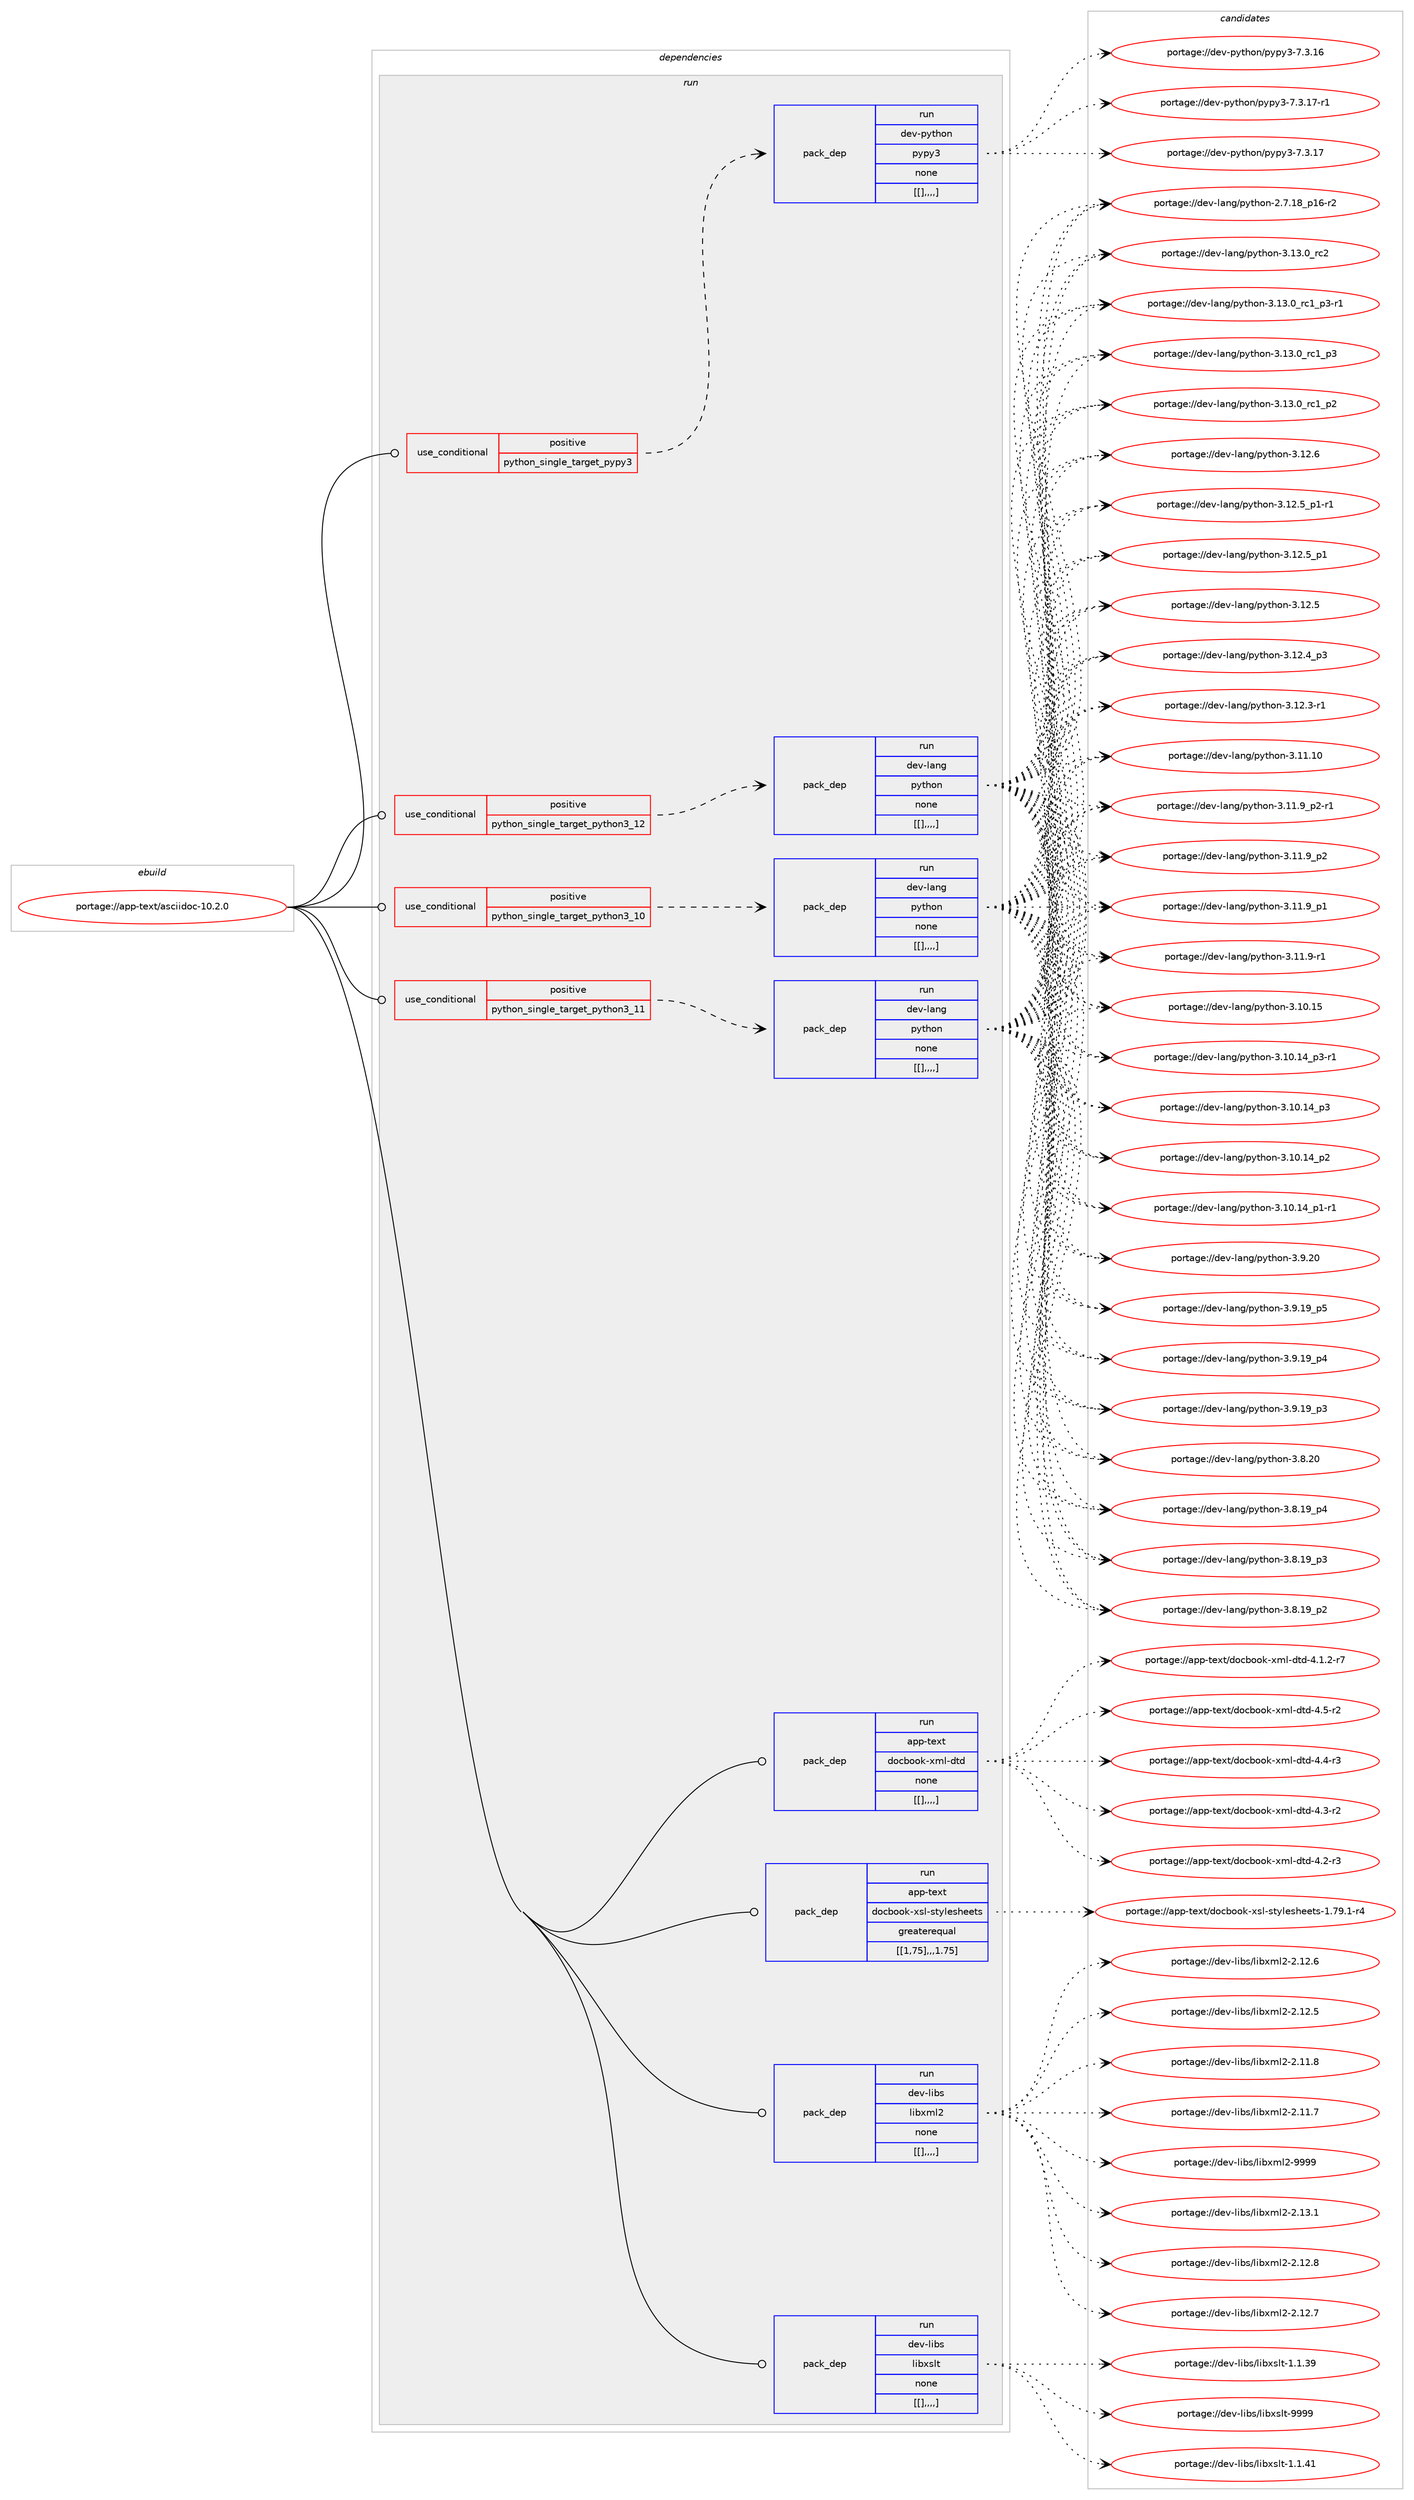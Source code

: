 digraph prolog {

# *************
# Graph options
# *************

newrank=true;
concentrate=true;
compound=true;
graph [rankdir=LR,fontname=Helvetica,fontsize=10,ranksep=1.5];#, ranksep=2.5, nodesep=0.2];
edge  [arrowhead=vee];
node  [fontname=Helvetica,fontsize=10];

# **********
# The ebuild
# **********

subgraph cluster_leftcol {
color=gray;
label=<<i>ebuild</i>>;
id [label="portage://app-text/asciidoc-10.2.0", color=red, width=4, href="../app-text/asciidoc-10.2.0.svg"];
}

# ****************
# The dependencies
# ****************

subgraph cluster_midcol {
color=gray;
label=<<i>dependencies</i>>;
subgraph cluster_compile {
fillcolor="#eeeeee";
style=filled;
label=<<i>compile</i>>;
}
subgraph cluster_compileandrun {
fillcolor="#eeeeee";
style=filled;
label=<<i>compile and run</i>>;
}
subgraph cluster_run {
fillcolor="#eeeeee";
style=filled;
label=<<i>run</i>>;
subgraph cond14733 {
dependency53021 [label=<<TABLE BORDER="0" CELLBORDER="1" CELLSPACING="0" CELLPADDING="4"><TR><TD ROWSPAN="3" CELLPADDING="10">use_conditional</TD></TR><TR><TD>positive</TD></TR><TR><TD>python_single_target_pypy3</TD></TR></TABLE>>, shape=none, color=red];
subgraph pack37805 {
dependency53022 [label=<<TABLE BORDER="0" CELLBORDER="1" CELLSPACING="0" CELLPADDING="4" WIDTH="220"><TR><TD ROWSPAN="6" CELLPADDING="30">pack_dep</TD></TR><TR><TD WIDTH="110">run</TD></TR><TR><TD>dev-python</TD></TR><TR><TD>pypy3</TD></TR><TR><TD>none</TD></TR><TR><TD>[[],,,,]</TD></TR></TABLE>>, shape=none, color=blue];
}
dependency53021:e -> dependency53022:w [weight=20,style="dashed",arrowhead="vee"];
}
id:e -> dependency53021:w [weight=20,style="solid",arrowhead="odot"];
subgraph cond14734 {
dependency53023 [label=<<TABLE BORDER="0" CELLBORDER="1" CELLSPACING="0" CELLPADDING="4"><TR><TD ROWSPAN="3" CELLPADDING="10">use_conditional</TD></TR><TR><TD>positive</TD></TR><TR><TD>python_single_target_python3_10</TD></TR></TABLE>>, shape=none, color=red];
subgraph pack37806 {
dependency53024 [label=<<TABLE BORDER="0" CELLBORDER="1" CELLSPACING="0" CELLPADDING="4" WIDTH="220"><TR><TD ROWSPAN="6" CELLPADDING="30">pack_dep</TD></TR><TR><TD WIDTH="110">run</TD></TR><TR><TD>dev-lang</TD></TR><TR><TD>python</TD></TR><TR><TD>none</TD></TR><TR><TD>[[],,,,]</TD></TR></TABLE>>, shape=none, color=blue];
}
dependency53023:e -> dependency53024:w [weight=20,style="dashed",arrowhead="vee"];
}
id:e -> dependency53023:w [weight=20,style="solid",arrowhead="odot"];
subgraph cond14735 {
dependency53025 [label=<<TABLE BORDER="0" CELLBORDER="1" CELLSPACING="0" CELLPADDING="4"><TR><TD ROWSPAN="3" CELLPADDING="10">use_conditional</TD></TR><TR><TD>positive</TD></TR><TR><TD>python_single_target_python3_11</TD></TR></TABLE>>, shape=none, color=red];
subgraph pack37807 {
dependency53026 [label=<<TABLE BORDER="0" CELLBORDER="1" CELLSPACING="0" CELLPADDING="4" WIDTH="220"><TR><TD ROWSPAN="6" CELLPADDING="30">pack_dep</TD></TR><TR><TD WIDTH="110">run</TD></TR><TR><TD>dev-lang</TD></TR><TR><TD>python</TD></TR><TR><TD>none</TD></TR><TR><TD>[[],,,,]</TD></TR></TABLE>>, shape=none, color=blue];
}
dependency53025:e -> dependency53026:w [weight=20,style="dashed",arrowhead="vee"];
}
id:e -> dependency53025:w [weight=20,style="solid",arrowhead="odot"];
subgraph cond14736 {
dependency53027 [label=<<TABLE BORDER="0" CELLBORDER="1" CELLSPACING="0" CELLPADDING="4"><TR><TD ROWSPAN="3" CELLPADDING="10">use_conditional</TD></TR><TR><TD>positive</TD></TR><TR><TD>python_single_target_python3_12</TD></TR></TABLE>>, shape=none, color=red];
subgraph pack37808 {
dependency53028 [label=<<TABLE BORDER="0" CELLBORDER="1" CELLSPACING="0" CELLPADDING="4" WIDTH="220"><TR><TD ROWSPAN="6" CELLPADDING="30">pack_dep</TD></TR><TR><TD WIDTH="110">run</TD></TR><TR><TD>dev-lang</TD></TR><TR><TD>python</TD></TR><TR><TD>none</TD></TR><TR><TD>[[],,,,]</TD></TR></TABLE>>, shape=none, color=blue];
}
dependency53027:e -> dependency53028:w [weight=20,style="dashed",arrowhead="vee"];
}
id:e -> dependency53027:w [weight=20,style="solid",arrowhead="odot"];
subgraph pack37809 {
dependency53029 [label=<<TABLE BORDER="0" CELLBORDER="1" CELLSPACING="0" CELLPADDING="4" WIDTH="220"><TR><TD ROWSPAN="6" CELLPADDING="30">pack_dep</TD></TR><TR><TD WIDTH="110">run</TD></TR><TR><TD>app-text</TD></TR><TR><TD>docbook-xml-dtd</TD></TR><TR><TD>none</TD></TR><TR><TD>[[],,,,]</TD></TR></TABLE>>, shape=none, color=blue];
}
id:e -> dependency53029:w [weight=20,style="solid",arrowhead="odot"];
subgraph pack37810 {
dependency53030 [label=<<TABLE BORDER="0" CELLBORDER="1" CELLSPACING="0" CELLPADDING="4" WIDTH="220"><TR><TD ROWSPAN="6" CELLPADDING="30">pack_dep</TD></TR><TR><TD WIDTH="110">run</TD></TR><TR><TD>app-text</TD></TR><TR><TD>docbook-xsl-stylesheets</TD></TR><TR><TD>greaterequal</TD></TR><TR><TD>[[1,75],,,1.75]</TD></TR></TABLE>>, shape=none, color=blue];
}
id:e -> dependency53030:w [weight=20,style="solid",arrowhead="odot"];
subgraph pack37811 {
dependency53031 [label=<<TABLE BORDER="0" CELLBORDER="1" CELLSPACING="0" CELLPADDING="4" WIDTH="220"><TR><TD ROWSPAN="6" CELLPADDING="30">pack_dep</TD></TR><TR><TD WIDTH="110">run</TD></TR><TR><TD>dev-libs</TD></TR><TR><TD>libxml2</TD></TR><TR><TD>none</TD></TR><TR><TD>[[],,,,]</TD></TR></TABLE>>, shape=none, color=blue];
}
id:e -> dependency53031:w [weight=20,style="solid",arrowhead="odot"];
subgraph pack37812 {
dependency53032 [label=<<TABLE BORDER="0" CELLBORDER="1" CELLSPACING="0" CELLPADDING="4" WIDTH="220"><TR><TD ROWSPAN="6" CELLPADDING="30">pack_dep</TD></TR><TR><TD WIDTH="110">run</TD></TR><TR><TD>dev-libs</TD></TR><TR><TD>libxslt</TD></TR><TR><TD>none</TD></TR><TR><TD>[[],,,,]</TD></TR></TABLE>>, shape=none, color=blue];
}
id:e -> dependency53032:w [weight=20,style="solid",arrowhead="odot"];
}
}

# **************
# The candidates
# **************

subgraph cluster_choices {
rank=same;
color=gray;
label=<<i>candidates</i>>;

subgraph choice37805 {
color=black;
nodesep=1;
choice100101118451121211161041111104711212111212151455546514649554511449 [label="portage://dev-python/pypy3-7.3.17-r1", color=red, width=4,href="../dev-python/pypy3-7.3.17-r1.svg"];
choice10010111845112121116104111110471121211121215145554651464955 [label="portage://dev-python/pypy3-7.3.17", color=red, width=4,href="../dev-python/pypy3-7.3.17.svg"];
choice10010111845112121116104111110471121211121215145554651464954 [label="portage://dev-python/pypy3-7.3.16", color=red, width=4,href="../dev-python/pypy3-7.3.16.svg"];
dependency53022:e -> choice100101118451121211161041111104711212111212151455546514649554511449:w [style=dotted,weight="100"];
dependency53022:e -> choice10010111845112121116104111110471121211121215145554651464955:w [style=dotted,weight="100"];
dependency53022:e -> choice10010111845112121116104111110471121211121215145554651464954:w [style=dotted,weight="100"];
}
subgraph choice37806 {
color=black;
nodesep=1;
choice10010111845108971101034711212111610411111045514649514648951149950 [label="portage://dev-lang/python-3.13.0_rc2", color=red, width=4,href="../dev-lang/python-3.13.0_rc2.svg"];
choice1001011184510897110103471121211161041111104551464951464895114994995112514511449 [label="portage://dev-lang/python-3.13.0_rc1_p3-r1", color=red, width=4,href="../dev-lang/python-3.13.0_rc1_p3-r1.svg"];
choice100101118451089711010347112121116104111110455146495146489511499499511251 [label="portage://dev-lang/python-3.13.0_rc1_p3", color=red, width=4,href="../dev-lang/python-3.13.0_rc1_p3.svg"];
choice100101118451089711010347112121116104111110455146495146489511499499511250 [label="portage://dev-lang/python-3.13.0_rc1_p2", color=red, width=4,href="../dev-lang/python-3.13.0_rc1_p2.svg"];
choice10010111845108971101034711212111610411111045514649504654 [label="portage://dev-lang/python-3.12.6", color=red, width=4,href="../dev-lang/python-3.12.6.svg"];
choice1001011184510897110103471121211161041111104551464950465395112494511449 [label="portage://dev-lang/python-3.12.5_p1-r1", color=red, width=4,href="../dev-lang/python-3.12.5_p1-r1.svg"];
choice100101118451089711010347112121116104111110455146495046539511249 [label="portage://dev-lang/python-3.12.5_p1", color=red, width=4,href="../dev-lang/python-3.12.5_p1.svg"];
choice10010111845108971101034711212111610411111045514649504653 [label="portage://dev-lang/python-3.12.5", color=red, width=4,href="../dev-lang/python-3.12.5.svg"];
choice100101118451089711010347112121116104111110455146495046529511251 [label="portage://dev-lang/python-3.12.4_p3", color=red, width=4,href="../dev-lang/python-3.12.4_p3.svg"];
choice100101118451089711010347112121116104111110455146495046514511449 [label="portage://dev-lang/python-3.12.3-r1", color=red, width=4,href="../dev-lang/python-3.12.3-r1.svg"];
choice1001011184510897110103471121211161041111104551464949464948 [label="portage://dev-lang/python-3.11.10", color=red, width=4,href="../dev-lang/python-3.11.10.svg"];
choice1001011184510897110103471121211161041111104551464949465795112504511449 [label="portage://dev-lang/python-3.11.9_p2-r1", color=red, width=4,href="../dev-lang/python-3.11.9_p2-r1.svg"];
choice100101118451089711010347112121116104111110455146494946579511250 [label="portage://dev-lang/python-3.11.9_p2", color=red, width=4,href="../dev-lang/python-3.11.9_p2.svg"];
choice100101118451089711010347112121116104111110455146494946579511249 [label="portage://dev-lang/python-3.11.9_p1", color=red, width=4,href="../dev-lang/python-3.11.9_p1.svg"];
choice100101118451089711010347112121116104111110455146494946574511449 [label="portage://dev-lang/python-3.11.9-r1", color=red, width=4,href="../dev-lang/python-3.11.9-r1.svg"];
choice1001011184510897110103471121211161041111104551464948464953 [label="portage://dev-lang/python-3.10.15", color=red, width=4,href="../dev-lang/python-3.10.15.svg"];
choice100101118451089711010347112121116104111110455146494846495295112514511449 [label="portage://dev-lang/python-3.10.14_p3-r1", color=red, width=4,href="../dev-lang/python-3.10.14_p3-r1.svg"];
choice10010111845108971101034711212111610411111045514649484649529511251 [label="portage://dev-lang/python-3.10.14_p3", color=red, width=4,href="../dev-lang/python-3.10.14_p3.svg"];
choice10010111845108971101034711212111610411111045514649484649529511250 [label="portage://dev-lang/python-3.10.14_p2", color=red, width=4,href="../dev-lang/python-3.10.14_p2.svg"];
choice100101118451089711010347112121116104111110455146494846495295112494511449 [label="portage://dev-lang/python-3.10.14_p1-r1", color=red, width=4,href="../dev-lang/python-3.10.14_p1-r1.svg"];
choice10010111845108971101034711212111610411111045514657465048 [label="portage://dev-lang/python-3.9.20", color=red, width=4,href="../dev-lang/python-3.9.20.svg"];
choice100101118451089711010347112121116104111110455146574649579511253 [label="portage://dev-lang/python-3.9.19_p5", color=red, width=4,href="../dev-lang/python-3.9.19_p5.svg"];
choice100101118451089711010347112121116104111110455146574649579511252 [label="portage://dev-lang/python-3.9.19_p4", color=red, width=4,href="../dev-lang/python-3.9.19_p4.svg"];
choice100101118451089711010347112121116104111110455146574649579511251 [label="portage://dev-lang/python-3.9.19_p3", color=red, width=4,href="../dev-lang/python-3.9.19_p3.svg"];
choice10010111845108971101034711212111610411111045514656465048 [label="portage://dev-lang/python-3.8.20", color=red, width=4,href="../dev-lang/python-3.8.20.svg"];
choice100101118451089711010347112121116104111110455146564649579511252 [label="portage://dev-lang/python-3.8.19_p4", color=red, width=4,href="../dev-lang/python-3.8.19_p4.svg"];
choice100101118451089711010347112121116104111110455146564649579511251 [label="portage://dev-lang/python-3.8.19_p3", color=red, width=4,href="../dev-lang/python-3.8.19_p3.svg"];
choice100101118451089711010347112121116104111110455146564649579511250 [label="portage://dev-lang/python-3.8.19_p2", color=red, width=4,href="../dev-lang/python-3.8.19_p2.svg"];
choice100101118451089711010347112121116104111110455046554649569511249544511450 [label="portage://dev-lang/python-2.7.18_p16-r2", color=red, width=4,href="../dev-lang/python-2.7.18_p16-r2.svg"];
dependency53024:e -> choice10010111845108971101034711212111610411111045514649514648951149950:w [style=dotted,weight="100"];
dependency53024:e -> choice1001011184510897110103471121211161041111104551464951464895114994995112514511449:w [style=dotted,weight="100"];
dependency53024:e -> choice100101118451089711010347112121116104111110455146495146489511499499511251:w [style=dotted,weight="100"];
dependency53024:e -> choice100101118451089711010347112121116104111110455146495146489511499499511250:w [style=dotted,weight="100"];
dependency53024:e -> choice10010111845108971101034711212111610411111045514649504654:w [style=dotted,weight="100"];
dependency53024:e -> choice1001011184510897110103471121211161041111104551464950465395112494511449:w [style=dotted,weight="100"];
dependency53024:e -> choice100101118451089711010347112121116104111110455146495046539511249:w [style=dotted,weight="100"];
dependency53024:e -> choice10010111845108971101034711212111610411111045514649504653:w [style=dotted,weight="100"];
dependency53024:e -> choice100101118451089711010347112121116104111110455146495046529511251:w [style=dotted,weight="100"];
dependency53024:e -> choice100101118451089711010347112121116104111110455146495046514511449:w [style=dotted,weight="100"];
dependency53024:e -> choice1001011184510897110103471121211161041111104551464949464948:w [style=dotted,weight="100"];
dependency53024:e -> choice1001011184510897110103471121211161041111104551464949465795112504511449:w [style=dotted,weight="100"];
dependency53024:e -> choice100101118451089711010347112121116104111110455146494946579511250:w [style=dotted,weight="100"];
dependency53024:e -> choice100101118451089711010347112121116104111110455146494946579511249:w [style=dotted,weight="100"];
dependency53024:e -> choice100101118451089711010347112121116104111110455146494946574511449:w [style=dotted,weight="100"];
dependency53024:e -> choice1001011184510897110103471121211161041111104551464948464953:w [style=dotted,weight="100"];
dependency53024:e -> choice100101118451089711010347112121116104111110455146494846495295112514511449:w [style=dotted,weight="100"];
dependency53024:e -> choice10010111845108971101034711212111610411111045514649484649529511251:w [style=dotted,weight="100"];
dependency53024:e -> choice10010111845108971101034711212111610411111045514649484649529511250:w [style=dotted,weight="100"];
dependency53024:e -> choice100101118451089711010347112121116104111110455146494846495295112494511449:w [style=dotted,weight="100"];
dependency53024:e -> choice10010111845108971101034711212111610411111045514657465048:w [style=dotted,weight="100"];
dependency53024:e -> choice100101118451089711010347112121116104111110455146574649579511253:w [style=dotted,weight="100"];
dependency53024:e -> choice100101118451089711010347112121116104111110455146574649579511252:w [style=dotted,weight="100"];
dependency53024:e -> choice100101118451089711010347112121116104111110455146574649579511251:w [style=dotted,weight="100"];
dependency53024:e -> choice10010111845108971101034711212111610411111045514656465048:w [style=dotted,weight="100"];
dependency53024:e -> choice100101118451089711010347112121116104111110455146564649579511252:w [style=dotted,weight="100"];
dependency53024:e -> choice100101118451089711010347112121116104111110455146564649579511251:w [style=dotted,weight="100"];
dependency53024:e -> choice100101118451089711010347112121116104111110455146564649579511250:w [style=dotted,weight="100"];
dependency53024:e -> choice100101118451089711010347112121116104111110455046554649569511249544511450:w [style=dotted,weight="100"];
}
subgraph choice37807 {
color=black;
nodesep=1;
choice10010111845108971101034711212111610411111045514649514648951149950 [label="portage://dev-lang/python-3.13.0_rc2", color=red, width=4,href="../dev-lang/python-3.13.0_rc2.svg"];
choice1001011184510897110103471121211161041111104551464951464895114994995112514511449 [label="portage://dev-lang/python-3.13.0_rc1_p3-r1", color=red, width=4,href="../dev-lang/python-3.13.0_rc1_p3-r1.svg"];
choice100101118451089711010347112121116104111110455146495146489511499499511251 [label="portage://dev-lang/python-3.13.0_rc1_p3", color=red, width=4,href="../dev-lang/python-3.13.0_rc1_p3.svg"];
choice100101118451089711010347112121116104111110455146495146489511499499511250 [label="portage://dev-lang/python-3.13.0_rc1_p2", color=red, width=4,href="../dev-lang/python-3.13.0_rc1_p2.svg"];
choice10010111845108971101034711212111610411111045514649504654 [label="portage://dev-lang/python-3.12.6", color=red, width=4,href="../dev-lang/python-3.12.6.svg"];
choice1001011184510897110103471121211161041111104551464950465395112494511449 [label="portage://dev-lang/python-3.12.5_p1-r1", color=red, width=4,href="../dev-lang/python-3.12.5_p1-r1.svg"];
choice100101118451089711010347112121116104111110455146495046539511249 [label="portage://dev-lang/python-3.12.5_p1", color=red, width=4,href="../dev-lang/python-3.12.5_p1.svg"];
choice10010111845108971101034711212111610411111045514649504653 [label="portage://dev-lang/python-3.12.5", color=red, width=4,href="../dev-lang/python-3.12.5.svg"];
choice100101118451089711010347112121116104111110455146495046529511251 [label="portage://dev-lang/python-3.12.4_p3", color=red, width=4,href="../dev-lang/python-3.12.4_p3.svg"];
choice100101118451089711010347112121116104111110455146495046514511449 [label="portage://dev-lang/python-3.12.3-r1", color=red, width=4,href="../dev-lang/python-3.12.3-r1.svg"];
choice1001011184510897110103471121211161041111104551464949464948 [label="portage://dev-lang/python-3.11.10", color=red, width=4,href="../dev-lang/python-3.11.10.svg"];
choice1001011184510897110103471121211161041111104551464949465795112504511449 [label="portage://dev-lang/python-3.11.9_p2-r1", color=red, width=4,href="../dev-lang/python-3.11.9_p2-r1.svg"];
choice100101118451089711010347112121116104111110455146494946579511250 [label="portage://dev-lang/python-3.11.9_p2", color=red, width=4,href="../dev-lang/python-3.11.9_p2.svg"];
choice100101118451089711010347112121116104111110455146494946579511249 [label="portage://dev-lang/python-3.11.9_p1", color=red, width=4,href="../dev-lang/python-3.11.9_p1.svg"];
choice100101118451089711010347112121116104111110455146494946574511449 [label="portage://dev-lang/python-3.11.9-r1", color=red, width=4,href="../dev-lang/python-3.11.9-r1.svg"];
choice1001011184510897110103471121211161041111104551464948464953 [label="portage://dev-lang/python-3.10.15", color=red, width=4,href="../dev-lang/python-3.10.15.svg"];
choice100101118451089711010347112121116104111110455146494846495295112514511449 [label="portage://dev-lang/python-3.10.14_p3-r1", color=red, width=4,href="../dev-lang/python-3.10.14_p3-r1.svg"];
choice10010111845108971101034711212111610411111045514649484649529511251 [label="portage://dev-lang/python-3.10.14_p3", color=red, width=4,href="../dev-lang/python-3.10.14_p3.svg"];
choice10010111845108971101034711212111610411111045514649484649529511250 [label="portage://dev-lang/python-3.10.14_p2", color=red, width=4,href="../dev-lang/python-3.10.14_p2.svg"];
choice100101118451089711010347112121116104111110455146494846495295112494511449 [label="portage://dev-lang/python-3.10.14_p1-r1", color=red, width=4,href="../dev-lang/python-3.10.14_p1-r1.svg"];
choice10010111845108971101034711212111610411111045514657465048 [label="portage://dev-lang/python-3.9.20", color=red, width=4,href="../dev-lang/python-3.9.20.svg"];
choice100101118451089711010347112121116104111110455146574649579511253 [label="portage://dev-lang/python-3.9.19_p5", color=red, width=4,href="../dev-lang/python-3.9.19_p5.svg"];
choice100101118451089711010347112121116104111110455146574649579511252 [label="portage://dev-lang/python-3.9.19_p4", color=red, width=4,href="../dev-lang/python-3.9.19_p4.svg"];
choice100101118451089711010347112121116104111110455146574649579511251 [label="portage://dev-lang/python-3.9.19_p3", color=red, width=4,href="../dev-lang/python-3.9.19_p3.svg"];
choice10010111845108971101034711212111610411111045514656465048 [label="portage://dev-lang/python-3.8.20", color=red, width=4,href="../dev-lang/python-3.8.20.svg"];
choice100101118451089711010347112121116104111110455146564649579511252 [label="portage://dev-lang/python-3.8.19_p4", color=red, width=4,href="../dev-lang/python-3.8.19_p4.svg"];
choice100101118451089711010347112121116104111110455146564649579511251 [label="portage://dev-lang/python-3.8.19_p3", color=red, width=4,href="../dev-lang/python-3.8.19_p3.svg"];
choice100101118451089711010347112121116104111110455146564649579511250 [label="portage://dev-lang/python-3.8.19_p2", color=red, width=4,href="../dev-lang/python-3.8.19_p2.svg"];
choice100101118451089711010347112121116104111110455046554649569511249544511450 [label="portage://dev-lang/python-2.7.18_p16-r2", color=red, width=4,href="../dev-lang/python-2.7.18_p16-r2.svg"];
dependency53026:e -> choice10010111845108971101034711212111610411111045514649514648951149950:w [style=dotted,weight="100"];
dependency53026:e -> choice1001011184510897110103471121211161041111104551464951464895114994995112514511449:w [style=dotted,weight="100"];
dependency53026:e -> choice100101118451089711010347112121116104111110455146495146489511499499511251:w [style=dotted,weight="100"];
dependency53026:e -> choice100101118451089711010347112121116104111110455146495146489511499499511250:w [style=dotted,weight="100"];
dependency53026:e -> choice10010111845108971101034711212111610411111045514649504654:w [style=dotted,weight="100"];
dependency53026:e -> choice1001011184510897110103471121211161041111104551464950465395112494511449:w [style=dotted,weight="100"];
dependency53026:e -> choice100101118451089711010347112121116104111110455146495046539511249:w [style=dotted,weight="100"];
dependency53026:e -> choice10010111845108971101034711212111610411111045514649504653:w [style=dotted,weight="100"];
dependency53026:e -> choice100101118451089711010347112121116104111110455146495046529511251:w [style=dotted,weight="100"];
dependency53026:e -> choice100101118451089711010347112121116104111110455146495046514511449:w [style=dotted,weight="100"];
dependency53026:e -> choice1001011184510897110103471121211161041111104551464949464948:w [style=dotted,weight="100"];
dependency53026:e -> choice1001011184510897110103471121211161041111104551464949465795112504511449:w [style=dotted,weight="100"];
dependency53026:e -> choice100101118451089711010347112121116104111110455146494946579511250:w [style=dotted,weight="100"];
dependency53026:e -> choice100101118451089711010347112121116104111110455146494946579511249:w [style=dotted,weight="100"];
dependency53026:e -> choice100101118451089711010347112121116104111110455146494946574511449:w [style=dotted,weight="100"];
dependency53026:e -> choice1001011184510897110103471121211161041111104551464948464953:w [style=dotted,weight="100"];
dependency53026:e -> choice100101118451089711010347112121116104111110455146494846495295112514511449:w [style=dotted,weight="100"];
dependency53026:e -> choice10010111845108971101034711212111610411111045514649484649529511251:w [style=dotted,weight="100"];
dependency53026:e -> choice10010111845108971101034711212111610411111045514649484649529511250:w [style=dotted,weight="100"];
dependency53026:e -> choice100101118451089711010347112121116104111110455146494846495295112494511449:w [style=dotted,weight="100"];
dependency53026:e -> choice10010111845108971101034711212111610411111045514657465048:w [style=dotted,weight="100"];
dependency53026:e -> choice100101118451089711010347112121116104111110455146574649579511253:w [style=dotted,weight="100"];
dependency53026:e -> choice100101118451089711010347112121116104111110455146574649579511252:w [style=dotted,weight="100"];
dependency53026:e -> choice100101118451089711010347112121116104111110455146574649579511251:w [style=dotted,weight="100"];
dependency53026:e -> choice10010111845108971101034711212111610411111045514656465048:w [style=dotted,weight="100"];
dependency53026:e -> choice100101118451089711010347112121116104111110455146564649579511252:w [style=dotted,weight="100"];
dependency53026:e -> choice100101118451089711010347112121116104111110455146564649579511251:w [style=dotted,weight="100"];
dependency53026:e -> choice100101118451089711010347112121116104111110455146564649579511250:w [style=dotted,weight="100"];
dependency53026:e -> choice100101118451089711010347112121116104111110455046554649569511249544511450:w [style=dotted,weight="100"];
}
subgraph choice37808 {
color=black;
nodesep=1;
choice10010111845108971101034711212111610411111045514649514648951149950 [label="portage://dev-lang/python-3.13.0_rc2", color=red, width=4,href="../dev-lang/python-3.13.0_rc2.svg"];
choice1001011184510897110103471121211161041111104551464951464895114994995112514511449 [label="portage://dev-lang/python-3.13.0_rc1_p3-r1", color=red, width=4,href="../dev-lang/python-3.13.0_rc1_p3-r1.svg"];
choice100101118451089711010347112121116104111110455146495146489511499499511251 [label="portage://dev-lang/python-3.13.0_rc1_p3", color=red, width=4,href="../dev-lang/python-3.13.0_rc1_p3.svg"];
choice100101118451089711010347112121116104111110455146495146489511499499511250 [label="portage://dev-lang/python-3.13.0_rc1_p2", color=red, width=4,href="../dev-lang/python-3.13.0_rc1_p2.svg"];
choice10010111845108971101034711212111610411111045514649504654 [label="portage://dev-lang/python-3.12.6", color=red, width=4,href="../dev-lang/python-3.12.6.svg"];
choice1001011184510897110103471121211161041111104551464950465395112494511449 [label="portage://dev-lang/python-3.12.5_p1-r1", color=red, width=4,href="../dev-lang/python-3.12.5_p1-r1.svg"];
choice100101118451089711010347112121116104111110455146495046539511249 [label="portage://dev-lang/python-3.12.5_p1", color=red, width=4,href="../dev-lang/python-3.12.5_p1.svg"];
choice10010111845108971101034711212111610411111045514649504653 [label="portage://dev-lang/python-3.12.5", color=red, width=4,href="../dev-lang/python-3.12.5.svg"];
choice100101118451089711010347112121116104111110455146495046529511251 [label="portage://dev-lang/python-3.12.4_p3", color=red, width=4,href="../dev-lang/python-3.12.4_p3.svg"];
choice100101118451089711010347112121116104111110455146495046514511449 [label="portage://dev-lang/python-3.12.3-r1", color=red, width=4,href="../dev-lang/python-3.12.3-r1.svg"];
choice1001011184510897110103471121211161041111104551464949464948 [label="portage://dev-lang/python-3.11.10", color=red, width=4,href="../dev-lang/python-3.11.10.svg"];
choice1001011184510897110103471121211161041111104551464949465795112504511449 [label="portage://dev-lang/python-3.11.9_p2-r1", color=red, width=4,href="../dev-lang/python-3.11.9_p2-r1.svg"];
choice100101118451089711010347112121116104111110455146494946579511250 [label="portage://dev-lang/python-3.11.9_p2", color=red, width=4,href="../dev-lang/python-3.11.9_p2.svg"];
choice100101118451089711010347112121116104111110455146494946579511249 [label="portage://dev-lang/python-3.11.9_p1", color=red, width=4,href="../dev-lang/python-3.11.9_p1.svg"];
choice100101118451089711010347112121116104111110455146494946574511449 [label="portage://dev-lang/python-3.11.9-r1", color=red, width=4,href="../dev-lang/python-3.11.9-r1.svg"];
choice1001011184510897110103471121211161041111104551464948464953 [label="portage://dev-lang/python-3.10.15", color=red, width=4,href="../dev-lang/python-3.10.15.svg"];
choice100101118451089711010347112121116104111110455146494846495295112514511449 [label="portage://dev-lang/python-3.10.14_p3-r1", color=red, width=4,href="../dev-lang/python-3.10.14_p3-r1.svg"];
choice10010111845108971101034711212111610411111045514649484649529511251 [label="portage://dev-lang/python-3.10.14_p3", color=red, width=4,href="../dev-lang/python-3.10.14_p3.svg"];
choice10010111845108971101034711212111610411111045514649484649529511250 [label="portage://dev-lang/python-3.10.14_p2", color=red, width=4,href="../dev-lang/python-3.10.14_p2.svg"];
choice100101118451089711010347112121116104111110455146494846495295112494511449 [label="portage://dev-lang/python-3.10.14_p1-r1", color=red, width=4,href="../dev-lang/python-3.10.14_p1-r1.svg"];
choice10010111845108971101034711212111610411111045514657465048 [label="portage://dev-lang/python-3.9.20", color=red, width=4,href="../dev-lang/python-3.9.20.svg"];
choice100101118451089711010347112121116104111110455146574649579511253 [label="portage://dev-lang/python-3.9.19_p5", color=red, width=4,href="../dev-lang/python-3.9.19_p5.svg"];
choice100101118451089711010347112121116104111110455146574649579511252 [label="portage://dev-lang/python-3.9.19_p4", color=red, width=4,href="../dev-lang/python-3.9.19_p4.svg"];
choice100101118451089711010347112121116104111110455146574649579511251 [label="portage://dev-lang/python-3.9.19_p3", color=red, width=4,href="../dev-lang/python-3.9.19_p3.svg"];
choice10010111845108971101034711212111610411111045514656465048 [label="portage://dev-lang/python-3.8.20", color=red, width=4,href="../dev-lang/python-3.8.20.svg"];
choice100101118451089711010347112121116104111110455146564649579511252 [label="portage://dev-lang/python-3.8.19_p4", color=red, width=4,href="../dev-lang/python-3.8.19_p4.svg"];
choice100101118451089711010347112121116104111110455146564649579511251 [label="portage://dev-lang/python-3.8.19_p3", color=red, width=4,href="../dev-lang/python-3.8.19_p3.svg"];
choice100101118451089711010347112121116104111110455146564649579511250 [label="portage://dev-lang/python-3.8.19_p2", color=red, width=4,href="../dev-lang/python-3.8.19_p2.svg"];
choice100101118451089711010347112121116104111110455046554649569511249544511450 [label="portage://dev-lang/python-2.7.18_p16-r2", color=red, width=4,href="../dev-lang/python-2.7.18_p16-r2.svg"];
dependency53028:e -> choice10010111845108971101034711212111610411111045514649514648951149950:w [style=dotted,weight="100"];
dependency53028:e -> choice1001011184510897110103471121211161041111104551464951464895114994995112514511449:w [style=dotted,weight="100"];
dependency53028:e -> choice100101118451089711010347112121116104111110455146495146489511499499511251:w [style=dotted,weight="100"];
dependency53028:e -> choice100101118451089711010347112121116104111110455146495146489511499499511250:w [style=dotted,weight="100"];
dependency53028:e -> choice10010111845108971101034711212111610411111045514649504654:w [style=dotted,weight="100"];
dependency53028:e -> choice1001011184510897110103471121211161041111104551464950465395112494511449:w [style=dotted,weight="100"];
dependency53028:e -> choice100101118451089711010347112121116104111110455146495046539511249:w [style=dotted,weight="100"];
dependency53028:e -> choice10010111845108971101034711212111610411111045514649504653:w [style=dotted,weight="100"];
dependency53028:e -> choice100101118451089711010347112121116104111110455146495046529511251:w [style=dotted,weight="100"];
dependency53028:e -> choice100101118451089711010347112121116104111110455146495046514511449:w [style=dotted,weight="100"];
dependency53028:e -> choice1001011184510897110103471121211161041111104551464949464948:w [style=dotted,weight="100"];
dependency53028:e -> choice1001011184510897110103471121211161041111104551464949465795112504511449:w [style=dotted,weight="100"];
dependency53028:e -> choice100101118451089711010347112121116104111110455146494946579511250:w [style=dotted,weight="100"];
dependency53028:e -> choice100101118451089711010347112121116104111110455146494946579511249:w [style=dotted,weight="100"];
dependency53028:e -> choice100101118451089711010347112121116104111110455146494946574511449:w [style=dotted,weight="100"];
dependency53028:e -> choice1001011184510897110103471121211161041111104551464948464953:w [style=dotted,weight="100"];
dependency53028:e -> choice100101118451089711010347112121116104111110455146494846495295112514511449:w [style=dotted,weight="100"];
dependency53028:e -> choice10010111845108971101034711212111610411111045514649484649529511251:w [style=dotted,weight="100"];
dependency53028:e -> choice10010111845108971101034711212111610411111045514649484649529511250:w [style=dotted,weight="100"];
dependency53028:e -> choice100101118451089711010347112121116104111110455146494846495295112494511449:w [style=dotted,weight="100"];
dependency53028:e -> choice10010111845108971101034711212111610411111045514657465048:w [style=dotted,weight="100"];
dependency53028:e -> choice100101118451089711010347112121116104111110455146574649579511253:w [style=dotted,weight="100"];
dependency53028:e -> choice100101118451089711010347112121116104111110455146574649579511252:w [style=dotted,weight="100"];
dependency53028:e -> choice100101118451089711010347112121116104111110455146574649579511251:w [style=dotted,weight="100"];
dependency53028:e -> choice10010111845108971101034711212111610411111045514656465048:w [style=dotted,weight="100"];
dependency53028:e -> choice100101118451089711010347112121116104111110455146564649579511252:w [style=dotted,weight="100"];
dependency53028:e -> choice100101118451089711010347112121116104111110455146564649579511251:w [style=dotted,weight="100"];
dependency53028:e -> choice100101118451089711010347112121116104111110455146564649579511250:w [style=dotted,weight="100"];
dependency53028:e -> choice100101118451089711010347112121116104111110455046554649569511249544511450:w [style=dotted,weight="100"];
}
subgraph choice37809 {
color=black;
nodesep=1;
choice97112112451161011201164710011199981111111074512010910845100116100455246534511450 [label="portage://app-text/docbook-xml-dtd-4.5-r2", color=red, width=4,href="../app-text/docbook-xml-dtd-4.5-r2.svg"];
choice97112112451161011201164710011199981111111074512010910845100116100455246524511451 [label="portage://app-text/docbook-xml-dtd-4.4-r3", color=red, width=4,href="../app-text/docbook-xml-dtd-4.4-r3.svg"];
choice97112112451161011201164710011199981111111074512010910845100116100455246514511450 [label="portage://app-text/docbook-xml-dtd-4.3-r2", color=red, width=4,href="../app-text/docbook-xml-dtd-4.3-r2.svg"];
choice97112112451161011201164710011199981111111074512010910845100116100455246504511451 [label="portage://app-text/docbook-xml-dtd-4.2-r3", color=red, width=4,href="../app-text/docbook-xml-dtd-4.2-r3.svg"];
choice971121124511610112011647100111999811111110745120109108451001161004552464946504511455 [label="portage://app-text/docbook-xml-dtd-4.1.2-r7", color=red, width=4,href="../app-text/docbook-xml-dtd-4.1.2-r7.svg"];
dependency53029:e -> choice97112112451161011201164710011199981111111074512010910845100116100455246534511450:w [style=dotted,weight="100"];
dependency53029:e -> choice97112112451161011201164710011199981111111074512010910845100116100455246524511451:w [style=dotted,weight="100"];
dependency53029:e -> choice97112112451161011201164710011199981111111074512010910845100116100455246514511450:w [style=dotted,weight="100"];
dependency53029:e -> choice97112112451161011201164710011199981111111074512010910845100116100455246504511451:w [style=dotted,weight="100"];
dependency53029:e -> choice971121124511610112011647100111999811111110745120109108451001161004552464946504511455:w [style=dotted,weight="100"];
}
subgraph choice37810 {
color=black;
nodesep=1;
choice97112112451161011201164710011199981111111074512011510845115116121108101115104101101116115454946555746494511452 [label="portage://app-text/docbook-xsl-stylesheets-1.79.1-r4", color=red, width=4,href="../app-text/docbook-xsl-stylesheets-1.79.1-r4.svg"];
dependency53030:e -> choice97112112451161011201164710011199981111111074512011510845115116121108101115104101101116115454946555746494511452:w [style=dotted,weight="100"];
}
subgraph choice37811 {
color=black;
nodesep=1;
choice10010111845108105981154710810598120109108504557575757 [label="portage://dev-libs/libxml2-9999", color=red, width=4,href="../dev-libs/libxml2-9999.svg"];
choice100101118451081059811547108105981201091085045504649514649 [label="portage://dev-libs/libxml2-2.13.1", color=red, width=4,href="../dev-libs/libxml2-2.13.1.svg"];
choice100101118451081059811547108105981201091085045504649504656 [label="portage://dev-libs/libxml2-2.12.8", color=red, width=4,href="../dev-libs/libxml2-2.12.8.svg"];
choice100101118451081059811547108105981201091085045504649504655 [label="portage://dev-libs/libxml2-2.12.7", color=red, width=4,href="../dev-libs/libxml2-2.12.7.svg"];
choice100101118451081059811547108105981201091085045504649504654 [label="portage://dev-libs/libxml2-2.12.6", color=red, width=4,href="../dev-libs/libxml2-2.12.6.svg"];
choice100101118451081059811547108105981201091085045504649504653 [label="portage://dev-libs/libxml2-2.12.5", color=red, width=4,href="../dev-libs/libxml2-2.12.5.svg"];
choice100101118451081059811547108105981201091085045504649494656 [label="portage://dev-libs/libxml2-2.11.8", color=red, width=4,href="../dev-libs/libxml2-2.11.8.svg"];
choice100101118451081059811547108105981201091085045504649494655 [label="portage://dev-libs/libxml2-2.11.7", color=red, width=4,href="../dev-libs/libxml2-2.11.7.svg"];
dependency53031:e -> choice10010111845108105981154710810598120109108504557575757:w [style=dotted,weight="100"];
dependency53031:e -> choice100101118451081059811547108105981201091085045504649514649:w [style=dotted,weight="100"];
dependency53031:e -> choice100101118451081059811547108105981201091085045504649504656:w [style=dotted,weight="100"];
dependency53031:e -> choice100101118451081059811547108105981201091085045504649504655:w [style=dotted,weight="100"];
dependency53031:e -> choice100101118451081059811547108105981201091085045504649504654:w [style=dotted,weight="100"];
dependency53031:e -> choice100101118451081059811547108105981201091085045504649504653:w [style=dotted,weight="100"];
dependency53031:e -> choice100101118451081059811547108105981201091085045504649494656:w [style=dotted,weight="100"];
dependency53031:e -> choice100101118451081059811547108105981201091085045504649494655:w [style=dotted,weight="100"];
}
subgraph choice37812 {
color=black;
nodesep=1;
choice100101118451081059811547108105981201151081164557575757 [label="portage://dev-libs/libxslt-9999", color=red, width=4,href="../dev-libs/libxslt-9999.svg"];
choice1001011184510810598115471081059812011510811645494649465249 [label="portage://dev-libs/libxslt-1.1.41", color=red, width=4,href="../dev-libs/libxslt-1.1.41.svg"];
choice1001011184510810598115471081059812011510811645494649465157 [label="portage://dev-libs/libxslt-1.1.39", color=red, width=4,href="../dev-libs/libxslt-1.1.39.svg"];
dependency53032:e -> choice100101118451081059811547108105981201151081164557575757:w [style=dotted,weight="100"];
dependency53032:e -> choice1001011184510810598115471081059812011510811645494649465249:w [style=dotted,weight="100"];
dependency53032:e -> choice1001011184510810598115471081059812011510811645494649465157:w [style=dotted,weight="100"];
}
}

}
